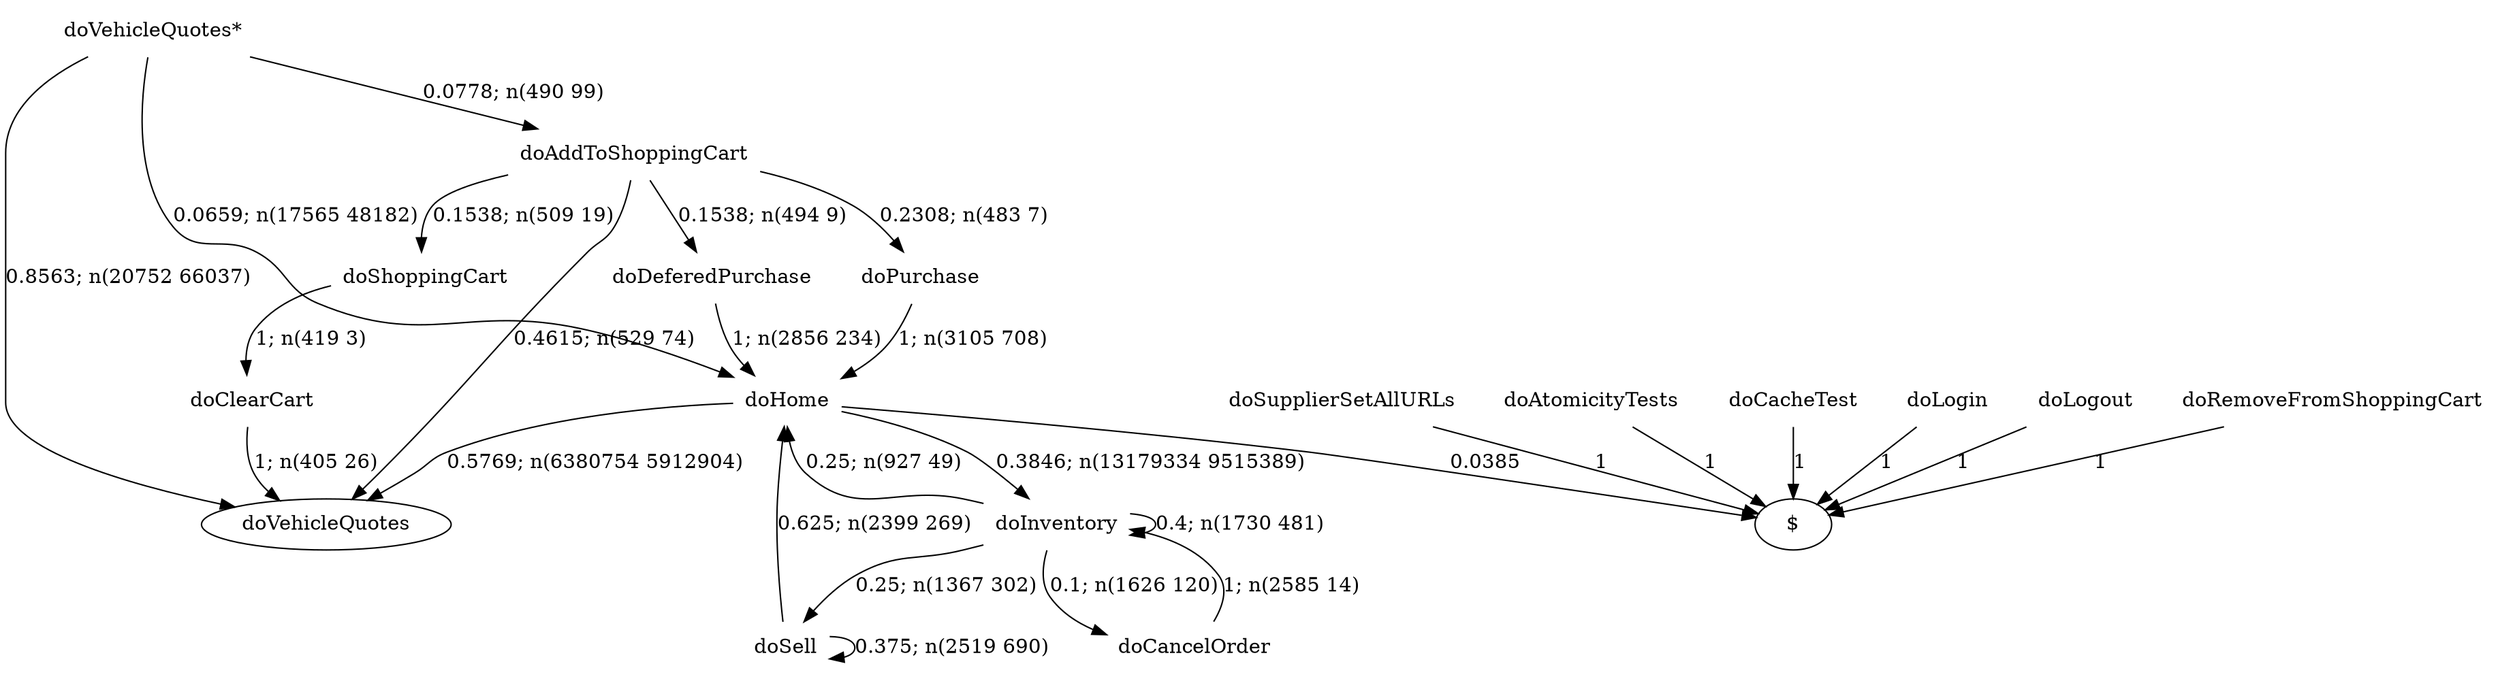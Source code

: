 digraph G {"doVehicleQuotes*" [label="doVehicleQuotes*",shape=none];"doSupplierSetAllURLs" [label="doSupplierSetAllURLs",shape=none];"doAtomicityTests" [label="doAtomicityTests",shape=none];"doCacheTest" [label="doCacheTest",shape=none];"doLogin" [label="doLogin",shape=none];"doAddToShoppingCart" [label="doAddToShoppingCart",shape=none];"doDeferedPurchase" [label="doDeferedPurchase",shape=none];"doHome" [label="doHome",shape=none];"doShoppingCart" [label="doShoppingCart",shape=none];"doClearCart" [label="doClearCart",shape=none];"doPurchase" [label="doPurchase",shape=none];"doInventory" [label="doInventory",shape=none];"doSell" [label="doSell",shape=none];"doLogout" [label="doLogout",shape=none];"doCancelOrder" [label="doCancelOrder",shape=none];"doRemoveFromShoppingCart" [label="doRemoveFromShoppingCart",shape=none];"doVehicleQuotes*"->"doVehicleQuotes" [style=solid,label="0.8563; n(20752 66037)"];"doVehicleQuotes*"->"doAddToShoppingCart" [style=solid,label="0.0778; n(490 99)"];"doVehicleQuotes*"->"doHome" [style=solid,label="0.0659; n(17565 48182)"];"doSupplierSetAllURLs"->"$" [style=solid,label="1"];"doAtomicityTests"->"$" [style=solid,label="1"];"doCacheTest"->"$" [style=solid,label="1"];"doLogin"->"$" [style=solid,label="1"];"doAddToShoppingCart"->"doVehicleQuotes" [style=solid,label="0.4615; n(529 74)"];"doAddToShoppingCart"->"doDeferedPurchase" [style=solid,label="0.1538; n(494 9)"];"doAddToShoppingCart"->"doShoppingCart" [style=solid,label="0.1538; n(509 19)"];"doAddToShoppingCart"->"doPurchase" [style=solid,label="0.2308; n(483 7)"];"doDeferedPurchase"->"doHome" [style=solid,label="1; n(2856 234)"];"doHome"->"doVehicleQuotes" [style=solid,label="0.5769; n(6380754 5912904)"];"doHome"->"doInventory" [style=solid,label="0.3846; n(13179334 9515389)"];"doHome"->"$" [style=solid,label="0.0385"];"doShoppingCart"->"doClearCart" [style=solid,label="1; n(419 3)"];"doClearCart"->"doVehicleQuotes" [style=solid,label="1; n(405 26)"];"doPurchase"->"doHome" [style=solid,label="1; n(3105 708)"];"doInventory"->"doHome" [style=solid,label="0.25; n(927 49)"];"doInventory"->"doInventory" [style=solid,label="0.4; n(1730 481)"];"doInventory"->"doSell" [style=solid,label="0.25; n(1367 302)"];"doInventory"->"doCancelOrder" [style=solid,label="0.1; n(1626 120)"];"doSell"->"doHome" [style=solid,label="0.625; n(2399 269)"];"doSell"->"doSell" [style=solid,label="0.375; n(2519 690)"];"doLogout"->"$" [style=solid,label="1"];"doCancelOrder"->"doInventory" [style=solid,label="1; n(2585 14)"];"doRemoveFromShoppingCart"->"$" [style=solid,label="1"];}